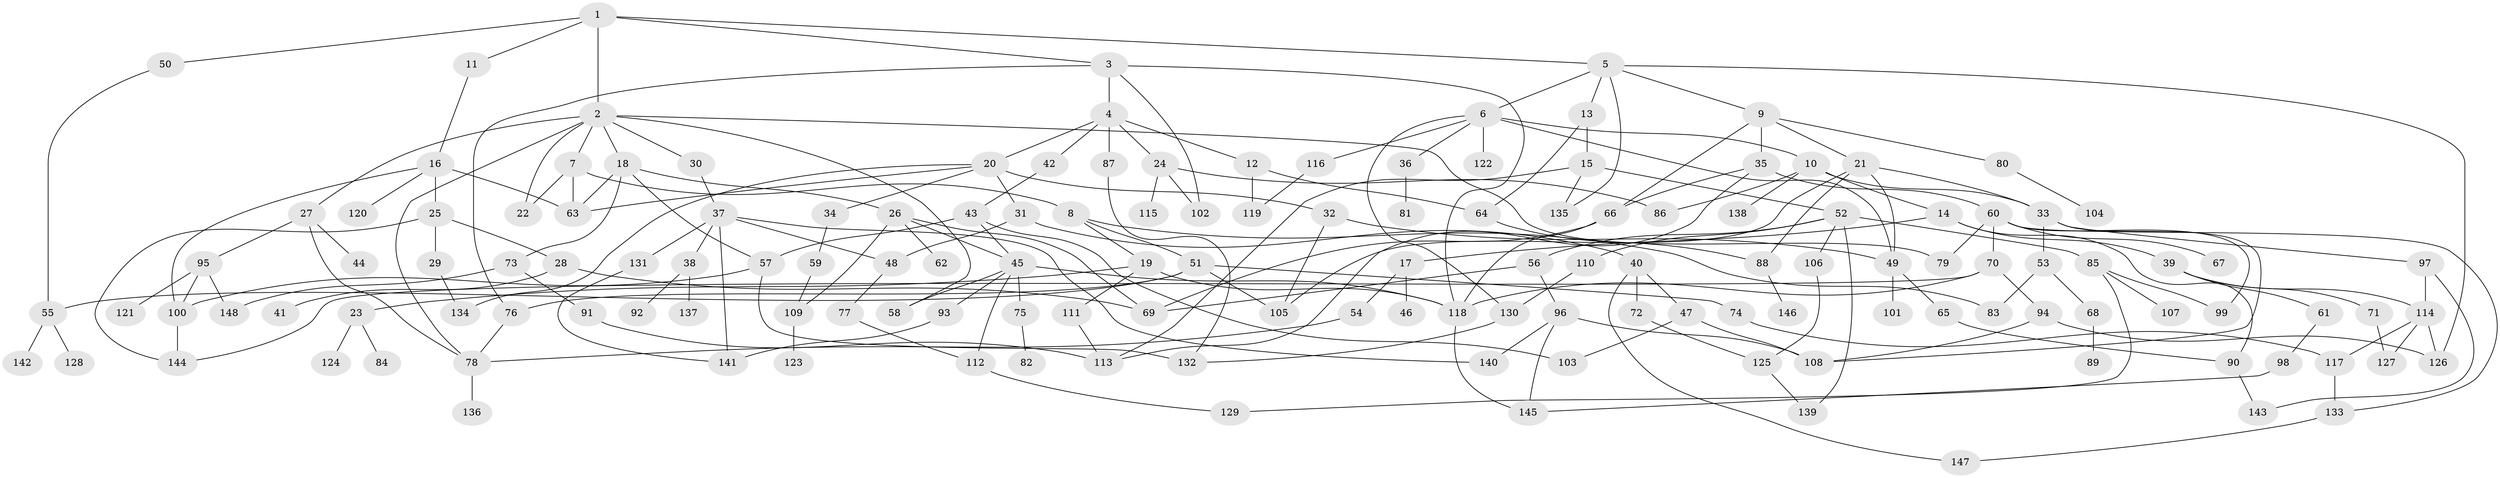 // Generated by graph-tools (version 1.1) at 2025/13/03/09/25 04:13:31]
// undirected, 148 vertices, 217 edges
graph export_dot {
graph [start="1"]
  node [color=gray90,style=filled];
  1;
  2;
  3;
  4;
  5;
  6;
  7;
  8;
  9;
  10;
  11;
  12;
  13;
  14;
  15;
  16;
  17;
  18;
  19;
  20;
  21;
  22;
  23;
  24;
  25;
  26;
  27;
  28;
  29;
  30;
  31;
  32;
  33;
  34;
  35;
  36;
  37;
  38;
  39;
  40;
  41;
  42;
  43;
  44;
  45;
  46;
  47;
  48;
  49;
  50;
  51;
  52;
  53;
  54;
  55;
  56;
  57;
  58;
  59;
  60;
  61;
  62;
  63;
  64;
  65;
  66;
  67;
  68;
  69;
  70;
  71;
  72;
  73;
  74;
  75;
  76;
  77;
  78;
  79;
  80;
  81;
  82;
  83;
  84;
  85;
  86;
  87;
  88;
  89;
  90;
  91;
  92;
  93;
  94;
  95;
  96;
  97;
  98;
  99;
  100;
  101;
  102;
  103;
  104;
  105;
  106;
  107;
  108;
  109;
  110;
  111;
  112;
  113;
  114;
  115;
  116;
  117;
  118;
  119;
  120;
  121;
  122;
  123;
  124;
  125;
  126;
  127;
  128;
  129;
  130;
  131;
  132;
  133;
  134;
  135;
  136;
  137;
  138;
  139;
  140;
  141;
  142;
  143;
  144;
  145;
  146;
  147;
  148;
  1 -- 2;
  1 -- 3;
  1 -- 5;
  1 -- 11;
  1 -- 50;
  2 -- 7;
  2 -- 18;
  2 -- 22;
  2 -- 27;
  2 -- 30;
  2 -- 78;
  2 -- 79;
  2 -- 58;
  3 -- 4;
  3 -- 76;
  3 -- 102;
  3 -- 118;
  4 -- 12;
  4 -- 20;
  4 -- 24;
  4 -- 42;
  4 -- 87;
  5 -- 6;
  5 -- 9;
  5 -- 13;
  5 -- 126;
  5 -- 135;
  6 -- 10;
  6 -- 36;
  6 -- 49;
  6 -- 116;
  6 -- 122;
  6 -- 130;
  7 -- 8;
  7 -- 22;
  7 -- 63;
  8 -- 19;
  8 -- 51;
  8 -- 83;
  9 -- 21;
  9 -- 35;
  9 -- 80;
  9 -- 66;
  10 -- 14;
  10 -- 33;
  10 -- 138;
  10 -- 86;
  11 -- 16;
  12 -- 119;
  12 -- 64;
  13 -- 15;
  13 -- 64;
  14 -- 17;
  14 -- 39;
  14 -- 90;
  15 -- 52;
  15 -- 135;
  15 -- 113;
  16 -- 25;
  16 -- 63;
  16 -- 120;
  16 -- 100;
  17 -- 46;
  17 -- 54;
  18 -- 26;
  18 -- 57;
  18 -- 73;
  18 -- 63;
  19 -- 23;
  19 -- 111;
  19 -- 118;
  20 -- 31;
  20 -- 32;
  20 -- 34;
  20 -- 63;
  20 -- 134;
  21 -- 88;
  21 -- 105;
  21 -- 49;
  21 -- 33;
  23 -- 84;
  23 -- 124;
  24 -- 86;
  24 -- 115;
  24 -- 102;
  25 -- 28;
  25 -- 29;
  25 -- 144;
  26 -- 45;
  26 -- 62;
  26 -- 109;
  26 -- 69;
  27 -- 44;
  27 -- 95;
  27 -- 78;
  28 -- 41;
  28 -- 69;
  29 -- 134;
  30 -- 37;
  31 -- 40;
  31 -- 48;
  32 -- 49;
  32 -- 105;
  33 -- 53;
  33 -- 97;
  33 -- 108;
  34 -- 59;
  35 -- 60;
  35 -- 66;
  35 -- 113;
  36 -- 81;
  37 -- 38;
  37 -- 131;
  37 -- 140;
  37 -- 141;
  37 -- 48;
  38 -- 92;
  38 -- 137;
  39 -- 61;
  39 -- 71;
  39 -- 114;
  40 -- 47;
  40 -- 72;
  40 -- 147;
  42 -- 43;
  43 -- 103;
  43 -- 57;
  43 -- 45;
  45 -- 58;
  45 -- 75;
  45 -- 93;
  45 -- 118;
  45 -- 112;
  47 -- 103;
  47 -- 108;
  48 -- 77;
  49 -- 65;
  49 -- 101;
  50 -- 55;
  51 -- 55;
  51 -- 74;
  51 -- 76;
  51 -- 105;
  52 -- 56;
  52 -- 85;
  52 -- 106;
  52 -- 110;
  52 -- 139;
  53 -- 68;
  53 -- 83;
  54 -- 78;
  55 -- 128;
  55 -- 142;
  56 -- 96;
  56 -- 69;
  57 -- 100;
  57 -- 132;
  59 -- 109;
  60 -- 67;
  60 -- 70;
  60 -- 79;
  60 -- 133;
  60 -- 99;
  61 -- 98;
  64 -- 88;
  65 -- 90;
  66 -- 118;
  66 -- 69;
  68 -- 89;
  70 -- 94;
  70 -- 118;
  70 -- 144;
  71 -- 127;
  72 -- 125;
  73 -- 91;
  73 -- 148;
  74 -- 117;
  75 -- 82;
  76 -- 78;
  77 -- 112;
  78 -- 136;
  80 -- 104;
  85 -- 99;
  85 -- 107;
  85 -- 129;
  87 -- 132;
  88 -- 146;
  90 -- 143;
  91 -- 113;
  93 -- 141;
  94 -- 126;
  94 -- 108;
  95 -- 121;
  95 -- 148;
  95 -- 100;
  96 -- 140;
  96 -- 145;
  96 -- 108;
  97 -- 143;
  97 -- 114;
  98 -- 145;
  100 -- 144;
  106 -- 125;
  109 -- 123;
  110 -- 130;
  111 -- 113;
  112 -- 129;
  114 -- 127;
  114 -- 117;
  114 -- 126;
  116 -- 119;
  117 -- 133;
  118 -- 145;
  125 -- 139;
  130 -- 132;
  131 -- 141;
  133 -- 147;
}

